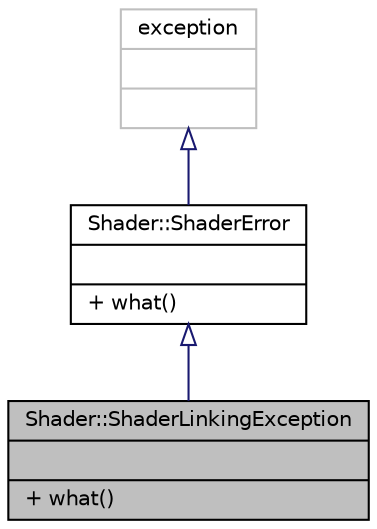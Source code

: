 digraph "Shader::ShaderLinkingException"
{
 // LATEX_PDF_SIZE
  edge [fontname="Helvetica",fontsize="10",labelfontname="Helvetica",labelfontsize="10"];
  node [fontname="Helvetica",fontsize="10",shape=record];
  Node1 [label="{Shader::ShaderLinkingException\n||+ what()\l}",height=0.2,width=0.4,color="black", fillcolor="grey75", style="filled", fontcolor="black",tooltip=" "];
  Node2 -> Node1 [dir="back",color="midnightblue",fontsize="10",style="solid",arrowtail="onormal",fontname="Helvetica"];
  Node2 [label="{Shader::ShaderError\n||+ what()\l}",height=0.2,width=0.4,color="black", fillcolor="white", style="filled",URL="$class_shader_1_1_shader_error.html",tooltip=" "];
  Node3 -> Node2 [dir="back",color="midnightblue",fontsize="10",style="solid",arrowtail="onormal",fontname="Helvetica"];
  Node3 [label="{exception\n||}",height=0.2,width=0.4,color="grey75", fillcolor="white", style="filled",tooltip=" "];
}
